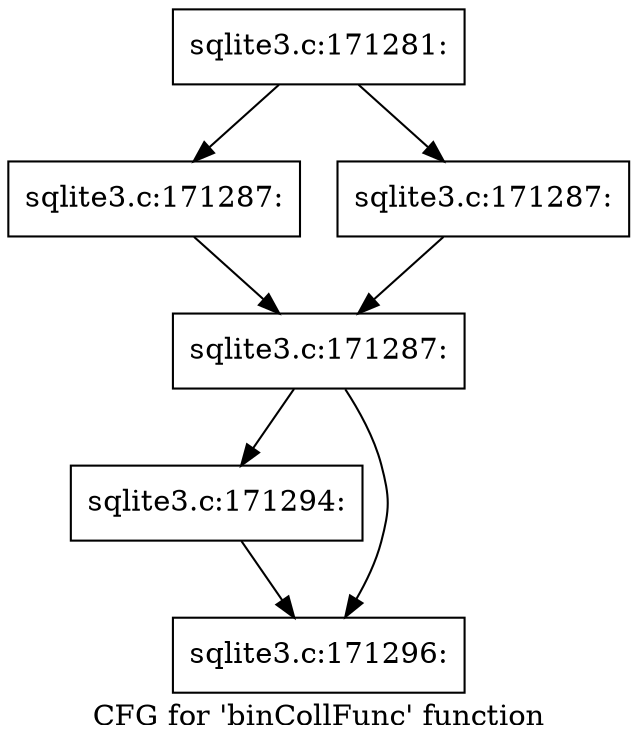 digraph "CFG for 'binCollFunc' function" {
	label="CFG for 'binCollFunc' function";

	Node0x55c0f9495ee0 [shape=record,label="{sqlite3.c:171281:}"];
	Node0x55c0f9495ee0 -> Node0x55c0f949ff80;
	Node0x55c0f9495ee0 -> Node0x55c0f949ffd0;
	Node0x55c0f949ff80 [shape=record,label="{sqlite3.c:171287:}"];
	Node0x55c0f949ff80 -> Node0x55c0f94a0020;
	Node0x55c0f949ffd0 [shape=record,label="{sqlite3.c:171287:}"];
	Node0x55c0f949ffd0 -> Node0x55c0f94a0020;
	Node0x55c0f94a0020 [shape=record,label="{sqlite3.c:171287:}"];
	Node0x55c0f94a0020 -> Node0x55c0f94a0b70;
	Node0x55c0f94a0020 -> Node0x55c0f94a0bc0;
	Node0x55c0f94a0b70 [shape=record,label="{sqlite3.c:171294:}"];
	Node0x55c0f94a0b70 -> Node0x55c0f94a0bc0;
	Node0x55c0f94a0bc0 [shape=record,label="{sqlite3.c:171296:}"];
}
